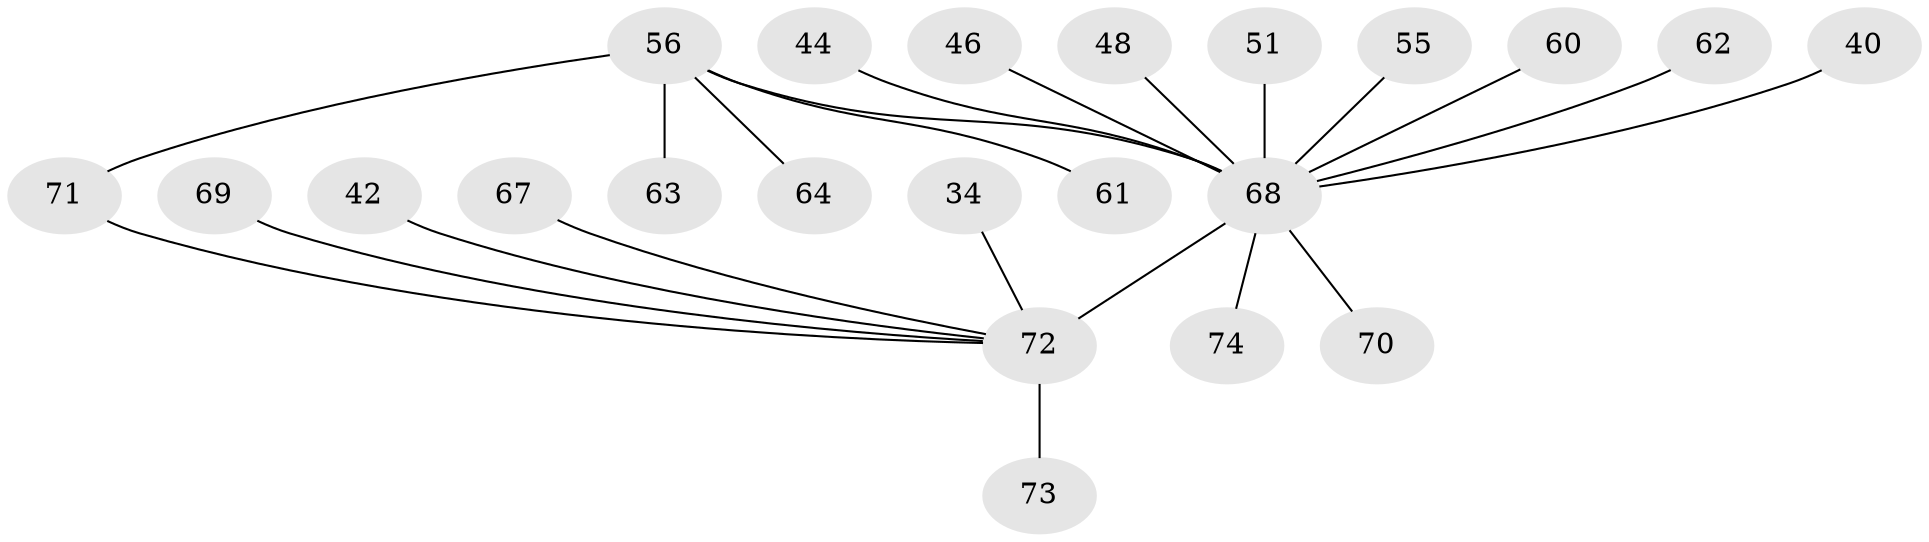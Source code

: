 // original degree distribution, {28: 0.013513513513513514, 1: 0.6351351351351351, 3: 0.0945945945945946, 9: 0.013513513513513514, 6: 0.02702702702702703, 2: 0.14864864864864866, 8: 0.013513513513513514, 4: 0.04054054054054054, 5: 0.013513513513513514}
// Generated by graph-tools (version 1.1) at 2025/51/03/04/25 21:51:04]
// undirected, 22 vertices, 22 edges
graph export_dot {
graph [start="1"]
  node [color=gray90,style=filled];
  34;
  40;
  42;
  44;
  46;
  48 [super="+3+11"];
  51 [super="+21"];
  55 [super="+8"];
  56 [super="+14+16+18+29+30+53"];
  60;
  61 [super="+54"];
  62 [super="+31+38+59"];
  63;
  64;
  67;
  68 [super="+2+5+7+13+15+23+35+36"];
  69 [super="+57"];
  70;
  71 [super="+26+66"];
  72 [super="+9+47+52+17+25"];
  73 [super="+20+41"];
  74;
  34 -- 72;
  40 -- 68;
  42 -- 72;
  44 -- 68;
  46 -- 68;
  48 -- 68;
  51 -- 68;
  55 -- 68;
  56 -- 64;
  56 -- 63;
  56 -- 61;
  56 -- 71 [weight=2];
  56 -- 68 [weight=3];
  60 -- 68;
  62 -- 68 [weight=2];
  67 -- 72;
  68 -- 70;
  68 -- 72 [weight=5];
  68 -- 74;
  69 -- 72;
  71 -- 72;
  72 -- 73;
}
